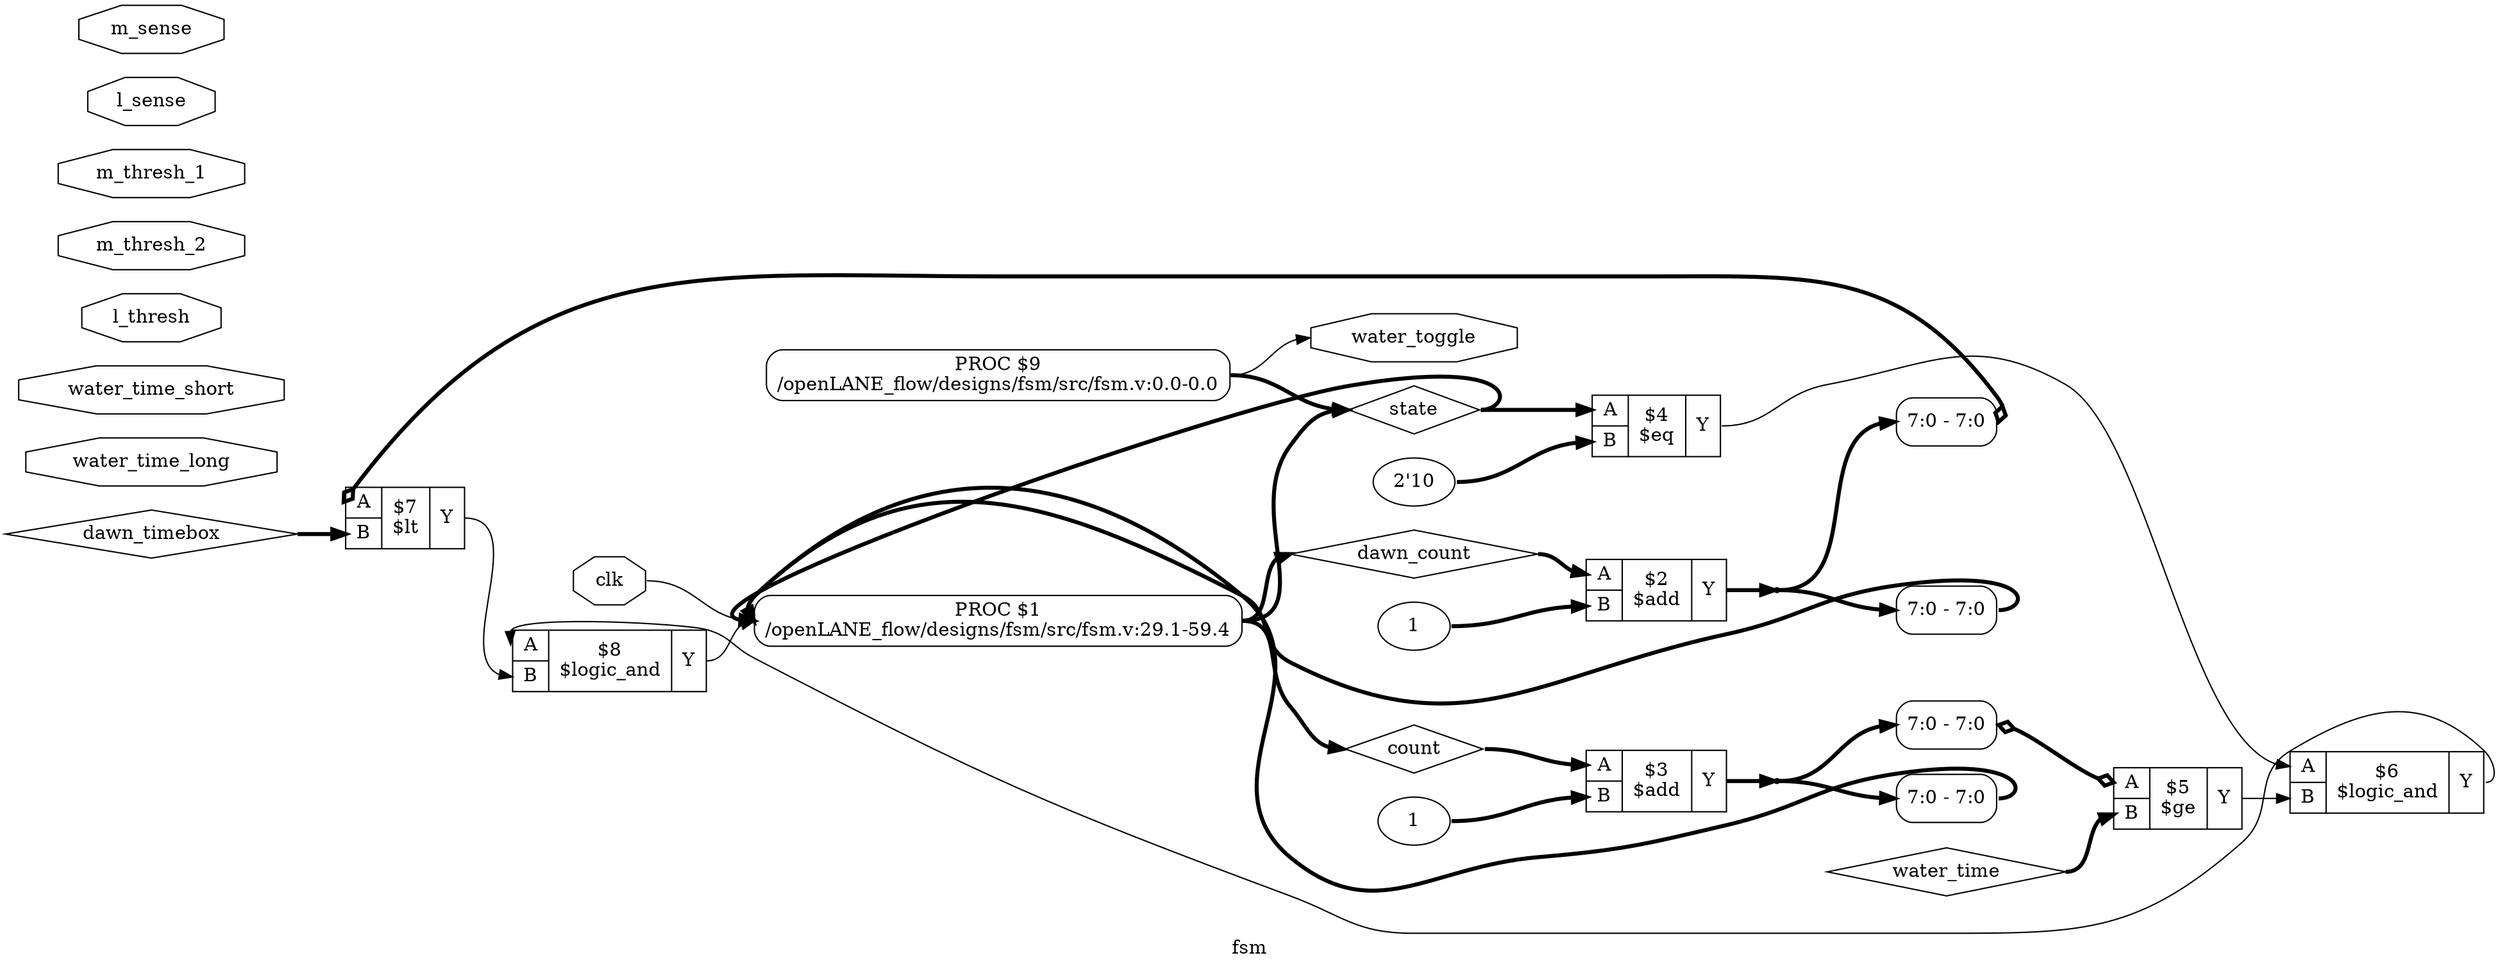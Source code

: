 digraph "fsm" {
label="fsm";
rankdir="LR";
remincross=true;
n14 [ shape=diamond, label="dawn_timebox", color="black", fontcolor="black" ];
n15 [ shape=diamond, label="dawn_count", color="black", fontcolor="black" ];
n16 [ shape=diamond, label="count", color="black", fontcolor="black" ];
n17 [ shape=diamond, label="water_time", color="black", fontcolor="black" ];
n18 [ shape=diamond, label="state", color="black", fontcolor="black" ];
n19 [ shape=octagon, label="water_toggle", color="black", fontcolor="black" ];
n20 [ shape=octagon, label="clk", color="black", fontcolor="black" ];
n21 [ shape=octagon, label="water_time_long", color="black", fontcolor="black" ];
n22 [ shape=octagon, label="water_time_short", color="black", fontcolor="black" ];
n23 [ shape=octagon, label="l_thresh", color="black", fontcolor="black" ];
n24 [ shape=octagon, label="m_thresh_2", color="black", fontcolor="black" ];
n25 [ shape=octagon, label="m_thresh_1", color="black", fontcolor="black" ];
n26 [ shape=octagon, label="l_sense", color="black", fontcolor="black" ];
n27 [ shape=octagon, label="m_sense", color="black", fontcolor="black" ];
c31 [ shape=record, label="{{<p28> A|<p29> B}|$8\n$logic_and|{<p30> Y}}" ];
c32 [ shape=record, label="{{<p28> A|<p29> B}|$7\n$lt|{<p30> Y}}" ];
x0 [ shape=record, style=rounded, label="<s0> 7:0 - 7:0 " ];
x0:e -> c32:p28:w [arrowhead=odiamond, arrowtail=odiamond, dir=both, color="black", style="setlinewidth(3)", label=""];
c33 [ shape=record, label="{{<p28> A|<p29> B}|$6\n$logic_and|{<p30> Y}}" ];
c34 [ shape=record, label="{{<p28> A|<p29> B}|$5\n$ge|{<p30> Y}}" ];
x1 [ shape=record, style=rounded, label="<s0> 7:0 - 7:0 " ];
x1:e -> c34:p28:w [arrowhead=odiamond, arrowtail=odiamond, dir=both, color="black", style="setlinewidth(3)", label=""];
v2 [ label="2'10" ];
c35 [ shape=record, label="{{<p28> A|<p29> B}|$4\n$eq|{<p30> Y}}" ];
v3 [ label="1" ];
c36 [ shape=record, label="{{<p28> A|<p29> B}|$3\n$add|{<p30> Y}}" ];
v4 [ label="1" ];
c37 [ shape=record, label="{{<p28> A|<p29> B}|$2\n$add|{<p30> Y}}" ];
p5 [shape=box, style=rounded, label="PROC $9\n/openLANE_flow/designs/fsm/src/fsm.v:0.0-0.0"];
x7 [ shape=record, style=rounded, label="<s0> 7:0 - 7:0 " ];
x8 [ shape=record, style=rounded, label="<s0> 7:0 - 7:0 " ];
p6 [shape=box, style=rounded, label="PROC $1\n/openLANE_flow/designs/fsm/src/fsm.v:29.1-59.4"];
n10 [ shape=point ];
c37:p30:e -> n10:w [color="black", style="setlinewidth(3)", label=""];
n10:e -> x0:s0:w [color="black", style="setlinewidth(3)", label=""];
n10:e -> x7:s0:w [color="black", style="setlinewidth(3)", label=""];
n14:e -> c32:p29:w [color="black", style="setlinewidth(3)", label=""];
p6:e -> n15:w [color="black", style="setlinewidth(3)", label=""];
n15:e -> c37:p28:w [color="black", style="setlinewidth(3)", label=""];
p6:e -> n16:w [color="black", style="setlinewidth(3)", label=""];
n16:e -> c36:p28:w [color="black", style="setlinewidth(3)", label=""];
n17:e -> c34:p29:w [color="black", style="setlinewidth(3)", label=""];
p5:e -> n18:w [color="black", style="setlinewidth(3)", label=""];
p6:e -> n18:w [color="black", style="setlinewidth(3)", label=""];
n18:e -> c35:p28:w [color="black", style="setlinewidth(3)", label=""];
n18:e -> p6:w [color="black", style="setlinewidth(3)", label=""];
p5:e -> n19:w [color="black", label=""];
n20:e -> p6:w [color="black", label=""];
c31:p30:e -> p6:w [color="black", label=""];
c32:p30:e -> c31:p29:w [color="black", label=""];
c33:p30:e -> c31:p28:w [color="black", label=""];
c34:p30:e -> c33:p29:w [color="black", label=""];
c35:p30:e -> c33:p28:w [color="black", label=""];
n9 [ shape=point ];
c36:p30:e -> n9:w [color="black", style="setlinewidth(3)", label=""];
n9:e -> x1:s0:w [color="black", style="setlinewidth(3)", label=""];
n9:e -> x8:s0:w [color="black", style="setlinewidth(3)", label=""];
v2:e -> c35:p29:w [color="black", style="setlinewidth(3)", label=""];
v3:e -> c36:p29:w [color="black", style="setlinewidth(3)", label=""];
v4:e -> c37:p29:w [color="black", style="setlinewidth(3)", label=""];
x7:e -> p6:w [color="black", style="setlinewidth(3)", label=""];
x8:e -> p6:w [color="black", style="setlinewidth(3)", label=""];
}
